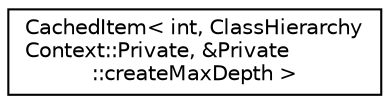 digraph "Graphical Class Hierarchy"
{
 // LATEX_PDF_SIZE
  edge [fontname="Helvetica",fontsize="10",labelfontname="Helvetica",labelfontsize="10"];
  node [fontname="Helvetica",fontsize="10",shape=record];
  rankdir="LR";
  Node0 [label="CachedItem\< int, ClassHierarchy\lContext::Private, &Private\l::createMaxDepth \>",height=0.2,width=0.4,color="black", fillcolor="white", style="filled",URL="$classCachedItem.html",tooltip=" "];
}
